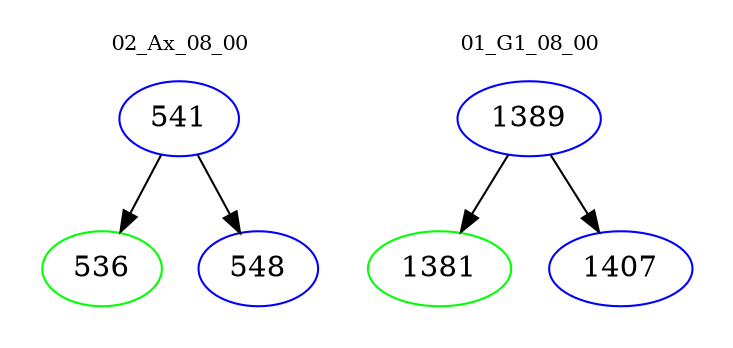 digraph{
subgraph cluster_0 {
color = white
label = "02_Ax_08_00";
fontsize=10;
T0_541 [label="541", color="blue"]
T0_541 -> T0_536 [color="black"]
T0_536 [label="536", color="green"]
T0_541 -> T0_548 [color="black"]
T0_548 [label="548", color="blue"]
}
subgraph cluster_1 {
color = white
label = "01_G1_08_00";
fontsize=10;
T1_1389 [label="1389", color="blue"]
T1_1389 -> T1_1381 [color="black"]
T1_1381 [label="1381", color="green"]
T1_1389 -> T1_1407 [color="black"]
T1_1407 [label="1407", color="blue"]
}
}
